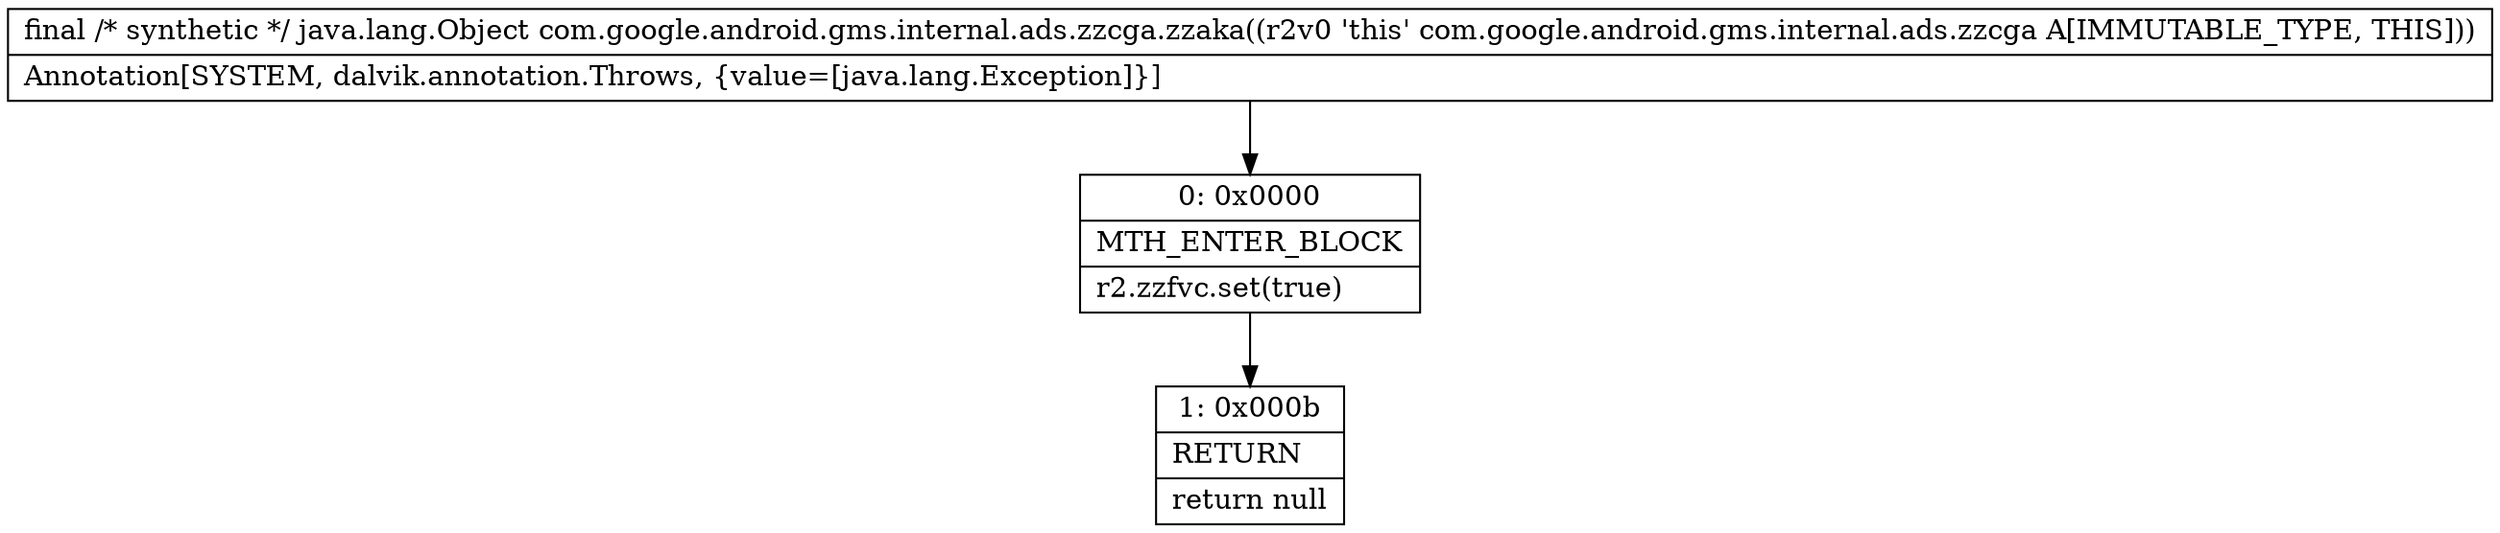 digraph "CFG forcom.google.android.gms.internal.ads.zzcga.zzaka()Ljava\/lang\/Object;" {
Node_0 [shape=record,label="{0\:\ 0x0000|MTH_ENTER_BLOCK\l|r2.zzfvc.set(true)\l}"];
Node_1 [shape=record,label="{1\:\ 0x000b|RETURN\l|return null\l}"];
MethodNode[shape=record,label="{final \/* synthetic *\/ java.lang.Object com.google.android.gms.internal.ads.zzcga.zzaka((r2v0 'this' com.google.android.gms.internal.ads.zzcga A[IMMUTABLE_TYPE, THIS]))  | Annotation[SYSTEM, dalvik.annotation.Throws, \{value=[java.lang.Exception]\}]\l}"];
MethodNode -> Node_0;
Node_0 -> Node_1;
}

